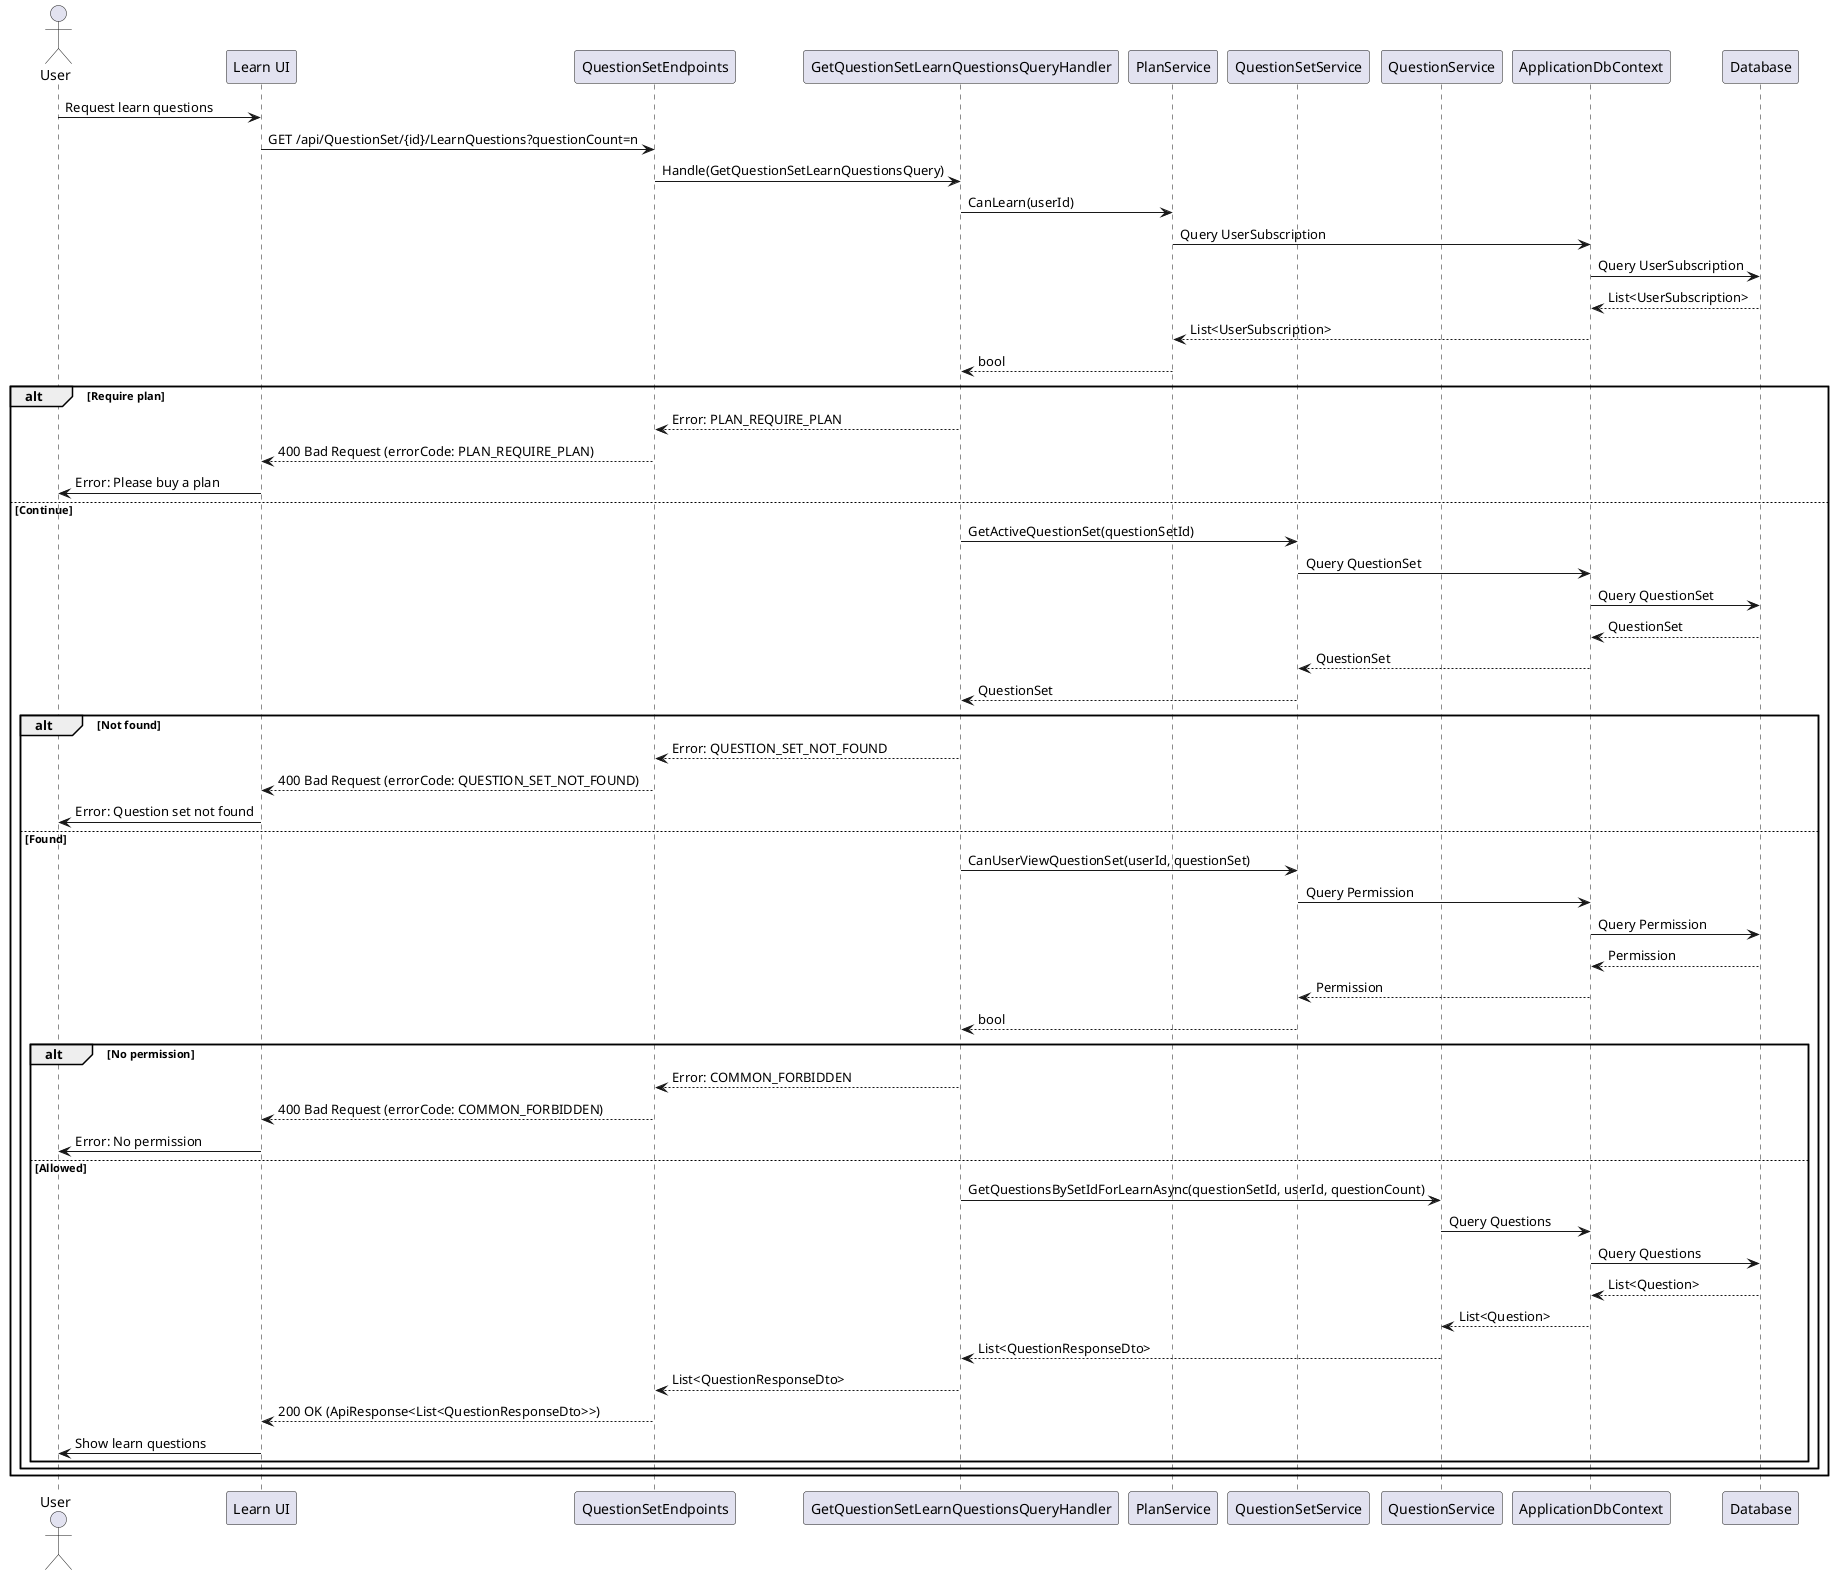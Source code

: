 @startuml
actor User
participant "Learn UI" as UI
participant QuestionSetEndpoints
participant GetQuestionSetLearnQuestionsQueryHandler as Handler
participant PlanService
participant QuestionSetService
participant QuestionService
participant ApplicationDbContext
participant Database

User -> UI : Request learn questions
UI -> QuestionSetEndpoints : GET /api/QuestionSet/{id}/LearnQuestions?questionCount=n
QuestionSetEndpoints -> Handler : Handle(GetQuestionSetLearnQuestionsQuery)

Handler -> PlanService : CanLearn(userId)
PlanService -> ApplicationDbContext : Query UserSubscription
ApplicationDbContext -> Database : Query UserSubscription
Database --> ApplicationDbContext : List<UserSubscription>
ApplicationDbContext --> PlanService : List<UserSubscription>
PlanService --> Handler : bool

alt Require plan
    Handler --> QuestionSetEndpoints : Error: PLAN_REQUIRE_PLAN
    QuestionSetEndpoints --> UI : 400 Bad Request (errorCode: PLAN_REQUIRE_PLAN)
    UI -> User : Error: Please buy a plan
else Continue
    Handler -> QuestionSetService : GetActiveQuestionSet(questionSetId)
    QuestionSetService -> ApplicationDbContext : Query QuestionSet
    ApplicationDbContext -> Database : Query QuestionSet
    Database --> ApplicationDbContext : QuestionSet
    ApplicationDbContext --> QuestionSetService : QuestionSet
    QuestionSetService --> Handler : QuestionSet

    alt Not found
        Handler --> QuestionSetEndpoints : Error: QUESTION_SET_NOT_FOUND
        QuestionSetEndpoints --> UI : 400 Bad Request (errorCode: QUESTION_SET_NOT_FOUND)
        UI -> User : Error: Question set not found
    else Found
        Handler -> QuestionSetService : CanUserViewQuestionSet(userId, questionSet)
        QuestionSetService -> ApplicationDbContext : Query Permission
        ApplicationDbContext -> Database : Query Permission
        Database --> ApplicationDbContext : Permission
        ApplicationDbContext --> QuestionSetService : Permission
        QuestionSetService --> Handler : bool

        alt No permission
            Handler --> QuestionSetEndpoints : Error: COMMON_FORBIDDEN
            QuestionSetEndpoints --> UI : 400 Bad Request (errorCode: COMMON_FORBIDDEN)
            UI -> User : Error: No permission
        else Allowed
            Handler -> QuestionService : GetQuestionsBySetIdForLearnAsync(questionSetId, userId, questionCount)
            QuestionService -> ApplicationDbContext : Query Questions
            ApplicationDbContext -> Database : Query Questions
            Database --> ApplicationDbContext : List<Question>
            ApplicationDbContext --> QuestionService : List<Question>
            QuestionService --> Handler : List<QuestionResponseDto>
            Handler --> QuestionSetEndpoints : List<QuestionResponseDto>
            QuestionSetEndpoints --> UI : 200 OK (ApiResponse<List<QuestionResponseDto>>)
            UI -> User : Show learn questions
        end
    end
end
@enduml 